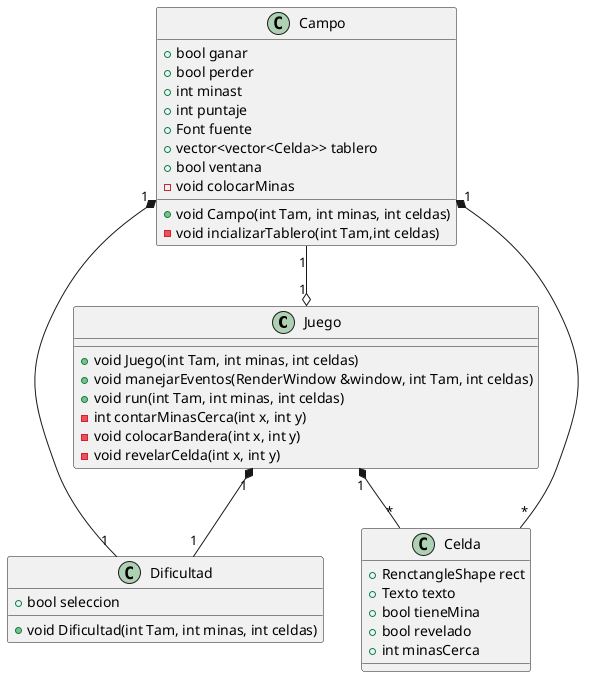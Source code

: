 @startuml buscaminas

class Juego
{
    + void Juego(int Tam, int minas, int celdas)
    + void manejarEventos(RenderWindow &window, int Tam, int celdas)
    + void run(int Tam, int minas, int celdas)
    - int contarMinasCerca(int x, int y)
    - void colocarBandera(int x, int y)
    - void revelarCelda(int x, int y)

}
class Campo
{
    + bool ganar
    + bool perder
    + int minast 
    + int puntaje
    + Font fuente
    + vector<vector<Celda>> tablero
    + bool ventana
    + void Campo(int Tam, int minas, int celdas)
    - void incializarTablero(int Tam,int celdas)
    - void colocarMinas
}
class Dificultad
{
    + void Dificultad(int Tam, int minas, int celdas)
    + bool seleccion
}

class Celda
{
    + RenctangleShape rect
    + Texto texto
    + bool tieneMina
    + bool revelado
    + int minasCerca
}

Juego "1" *-- "*" Celda
Campo "1" *-- "*" Celda
Campo "1" --o "1" Juego
Juego "1" *-- "1" Dificultad
Campo "1" *-- "1" Dificultad
@enduml